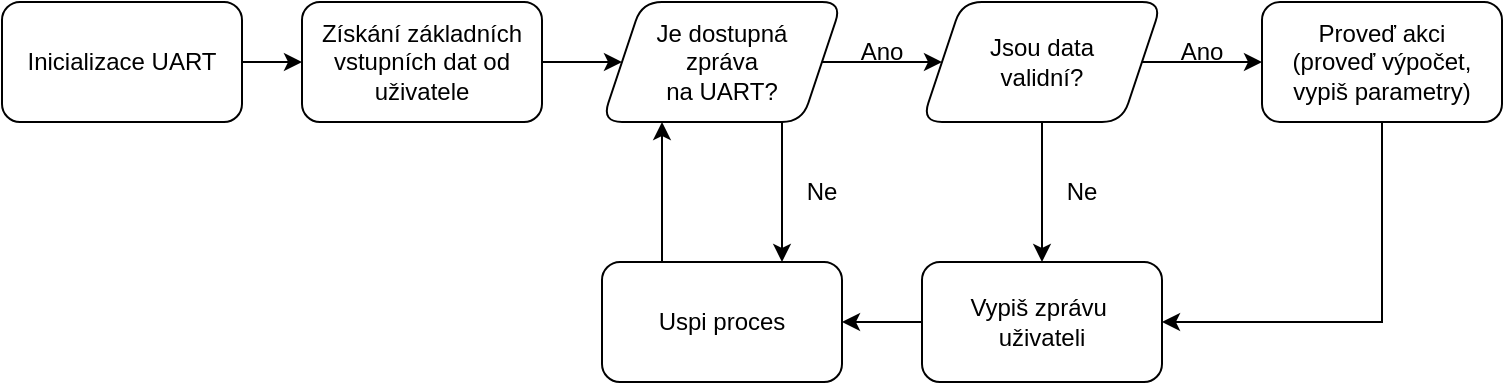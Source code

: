<mxfile version="20.5.3" type="device"><diagram id="pkSjvWMQaYCK0xvpO4u5" name="Page-1"><mxGraphModel dx="1038" dy="617" grid="1" gridSize="10" guides="1" tooltips="1" connect="1" arrows="1" fold="1" page="1" pageScale="1" pageWidth="850" pageHeight="1100" math="0" shadow="0"><root><mxCell id="0"/><mxCell id="1" parent="0"/><mxCell id="WLrotPzmna0-396plA4p-3" value="" style="edgeStyle=orthogonalEdgeStyle;rounded=0;orthogonalLoop=1;jettySize=auto;html=1;" parent="1" source="WLrotPzmna0-396plA4p-1" target="WLrotPzmna0-396plA4p-2" edge="1"><mxGeometry relative="1" as="geometry"/></mxCell><mxCell id="WLrotPzmna0-396plA4p-1" value="Inicializace UART" style="rounded=1;whiteSpace=wrap;html=1;" parent="1" vertex="1"><mxGeometry x="40" y="320" width="120" height="60" as="geometry"/></mxCell><mxCell id="WLrotPzmna0-396plA4p-7" value="" style="edgeStyle=orthogonalEdgeStyle;rounded=0;orthogonalLoop=1;jettySize=auto;html=1;" parent="1" source="WLrotPzmna0-396plA4p-2" target="WLrotPzmna0-396plA4p-6" edge="1"><mxGeometry relative="1" as="geometry"/></mxCell><mxCell id="WLrotPzmna0-396plA4p-2" value="Získání základních vstupních dat od uživatele" style="whiteSpace=wrap;html=1;rounded=1;" parent="1" vertex="1"><mxGeometry x="190" y="320" width="120" height="60" as="geometry"/></mxCell><mxCell id="WLrotPzmna0-396plA4p-9" style="edgeStyle=orthogonalEdgeStyle;rounded=0;orthogonalLoop=1;jettySize=auto;html=1;exitX=0.75;exitY=1;exitDx=0;exitDy=0;entryX=0.75;entryY=0;entryDx=0;entryDy=0;" parent="1" source="WLrotPzmna0-396plA4p-6" target="WLrotPzmna0-396plA4p-8" edge="1"><mxGeometry relative="1" as="geometry"/></mxCell><mxCell id="WLrotPzmna0-396plA4p-16" value="" style="edgeStyle=orthogonalEdgeStyle;rounded=0;orthogonalLoop=1;jettySize=auto;html=1;" parent="1" source="WLrotPzmna0-396plA4p-6" target="WLrotPzmna0-396plA4p-15" edge="1"><mxGeometry relative="1" as="geometry"/></mxCell><mxCell id="WLrotPzmna0-396plA4p-6" value="Je dostupná &lt;br&gt;zpráva&lt;br&gt;na UART?" style="shape=parallelogram;perimeter=parallelogramPerimeter;whiteSpace=wrap;html=1;fixedSize=1;rounded=1;" parent="1" vertex="1"><mxGeometry x="340" y="320" width="120" height="60" as="geometry"/></mxCell><mxCell id="WLrotPzmna0-396plA4p-10" style="edgeStyle=orthogonalEdgeStyle;rounded=0;orthogonalLoop=1;jettySize=auto;html=1;exitX=0.25;exitY=0;exitDx=0;exitDy=0;entryX=0.25;entryY=1;entryDx=0;entryDy=0;" parent="1" source="WLrotPzmna0-396plA4p-8" target="WLrotPzmna0-396plA4p-6" edge="1"><mxGeometry relative="1" as="geometry"/></mxCell><mxCell id="WLrotPzmna0-396plA4p-8" value="Uspi proces" style="whiteSpace=wrap;html=1;rounded=1;" parent="1" vertex="1"><mxGeometry x="340" y="450" width="120" height="60" as="geometry"/></mxCell><mxCell id="WLrotPzmna0-396plA4p-11" value="Ne" style="text;html=1;strokeColor=none;fillColor=none;align=center;verticalAlign=middle;whiteSpace=wrap;rounded=0;" parent="1" vertex="1"><mxGeometry x="420" y="400" width="60" height="30" as="geometry"/></mxCell><mxCell id="WLrotPzmna0-396plA4p-19" value="" style="edgeStyle=orthogonalEdgeStyle;rounded=0;orthogonalLoop=1;jettySize=auto;html=1;" parent="1" source="WLrotPzmna0-396plA4p-15" target="WLrotPzmna0-396plA4p-18" edge="1"><mxGeometry relative="1" as="geometry"/></mxCell><mxCell id="WLrotPzmna0-396plA4p-23" value="" style="edgeStyle=orthogonalEdgeStyle;rounded=0;orthogonalLoop=1;jettySize=auto;html=1;" parent="1" source="WLrotPzmna0-396plA4p-15" target="WLrotPzmna0-396plA4p-22" edge="1"><mxGeometry relative="1" as="geometry"/></mxCell><mxCell id="WLrotPzmna0-396plA4p-15" value="Jsou data &lt;br&gt;validní?" style="shape=parallelogram;perimeter=parallelogramPerimeter;whiteSpace=wrap;html=1;fixedSize=1;rounded=1;" parent="1" vertex="1"><mxGeometry x="500" y="320" width="120" height="60" as="geometry"/></mxCell><mxCell id="WLrotPzmna0-396plA4p-17" value="Ano" style="text;html=1;strokeColor=none;fillColor=none;align=center;verticalAlign=middle;whiteSpace=wrap;rounded=0;" parent="1" vertex="1"><mxGeometry x="450" y="330" width="60" height="30" as="geometry"/></mxCell><mxCell id="WLrotPzmna0-396plA4p-21" value="" style="edgeStyle=orthogonalEdgeStyle;rounded=0;orthogonalLoop=1;jettySize=auto;html=1;" parent="1" source="WLrotPzmna0-396plA4p-18" target="WLrotPzmna0-396plA4p-8" edge="1"><mxGeometry relative="1" as="geometry"/></mxCell><mxCell id="WLrotPzmna0-396plA4p-18" value="Vypiš zprávu&amp;nbsp;&lt;br&gt;uživateli" style="whiteSpace=wrap;html=1;rounded=1;" parent="1" vertex="1"><mxGeometry x="500" y="450" width="120" height="60" as="geometry"/></mxCell><mxCell id="WLrotPzmna0-396plA4p-20" value="Ne" style="text;html=1;strokeColor=none;fillColor=none;align=center;verticalAlign=middle;whiteSpace=wrap;rounded=0;" parent="1" vertex="1"><mxGeometry x="550" y="400" width="60" height="30" as="geometry"/></mxCell><mxCell id="WLrotPzmna0-396plA4p-24" style="edgeStyle=orthogonalEdgeStyle;rounded=0;orthogonalLoop=1;jettySize=auto;html=1;exitX=0.5;exitY=1;exitDx=0;exitDy=0;entryX=1;entryY=0.5;entryDx=0;entryDy=0;" parent="1" source="WLrotPzmna0-396plA4p-22" target="WLrotPzmna0-396plA4p-18" edge="1"><mxGeometry relative="1" as="geometry"><Array as="points"><mxPoint x="730" y="480"/></Array></mxGeometry></mxCell><mxCell id="WLrotPzmna0-396plA4p-22" value="Proveď akci&lt;br&gt;(proveď výpočet, vypiš parametry)" style="whiteSpace=wrap;html=1;rounded=1;" parent="1" vertex="1"><mxGeometry x="670" y="320" width="120" height="60" as="geometry"/></mxCell><mxCell id="WLrotPzmna0-396plA4p-25" value="Ano" style="text;html=1;strokeColor=none;fillColor=none;align=center;verticalAlign=middle;whiteSpace=wrap;rounded=0;" parent="1" vertex="1"><mxGeometry x="610" y="330" width="60" height="30" as="geometry"/></mxCell></root></mxGraphModel></diagram></mxfile>